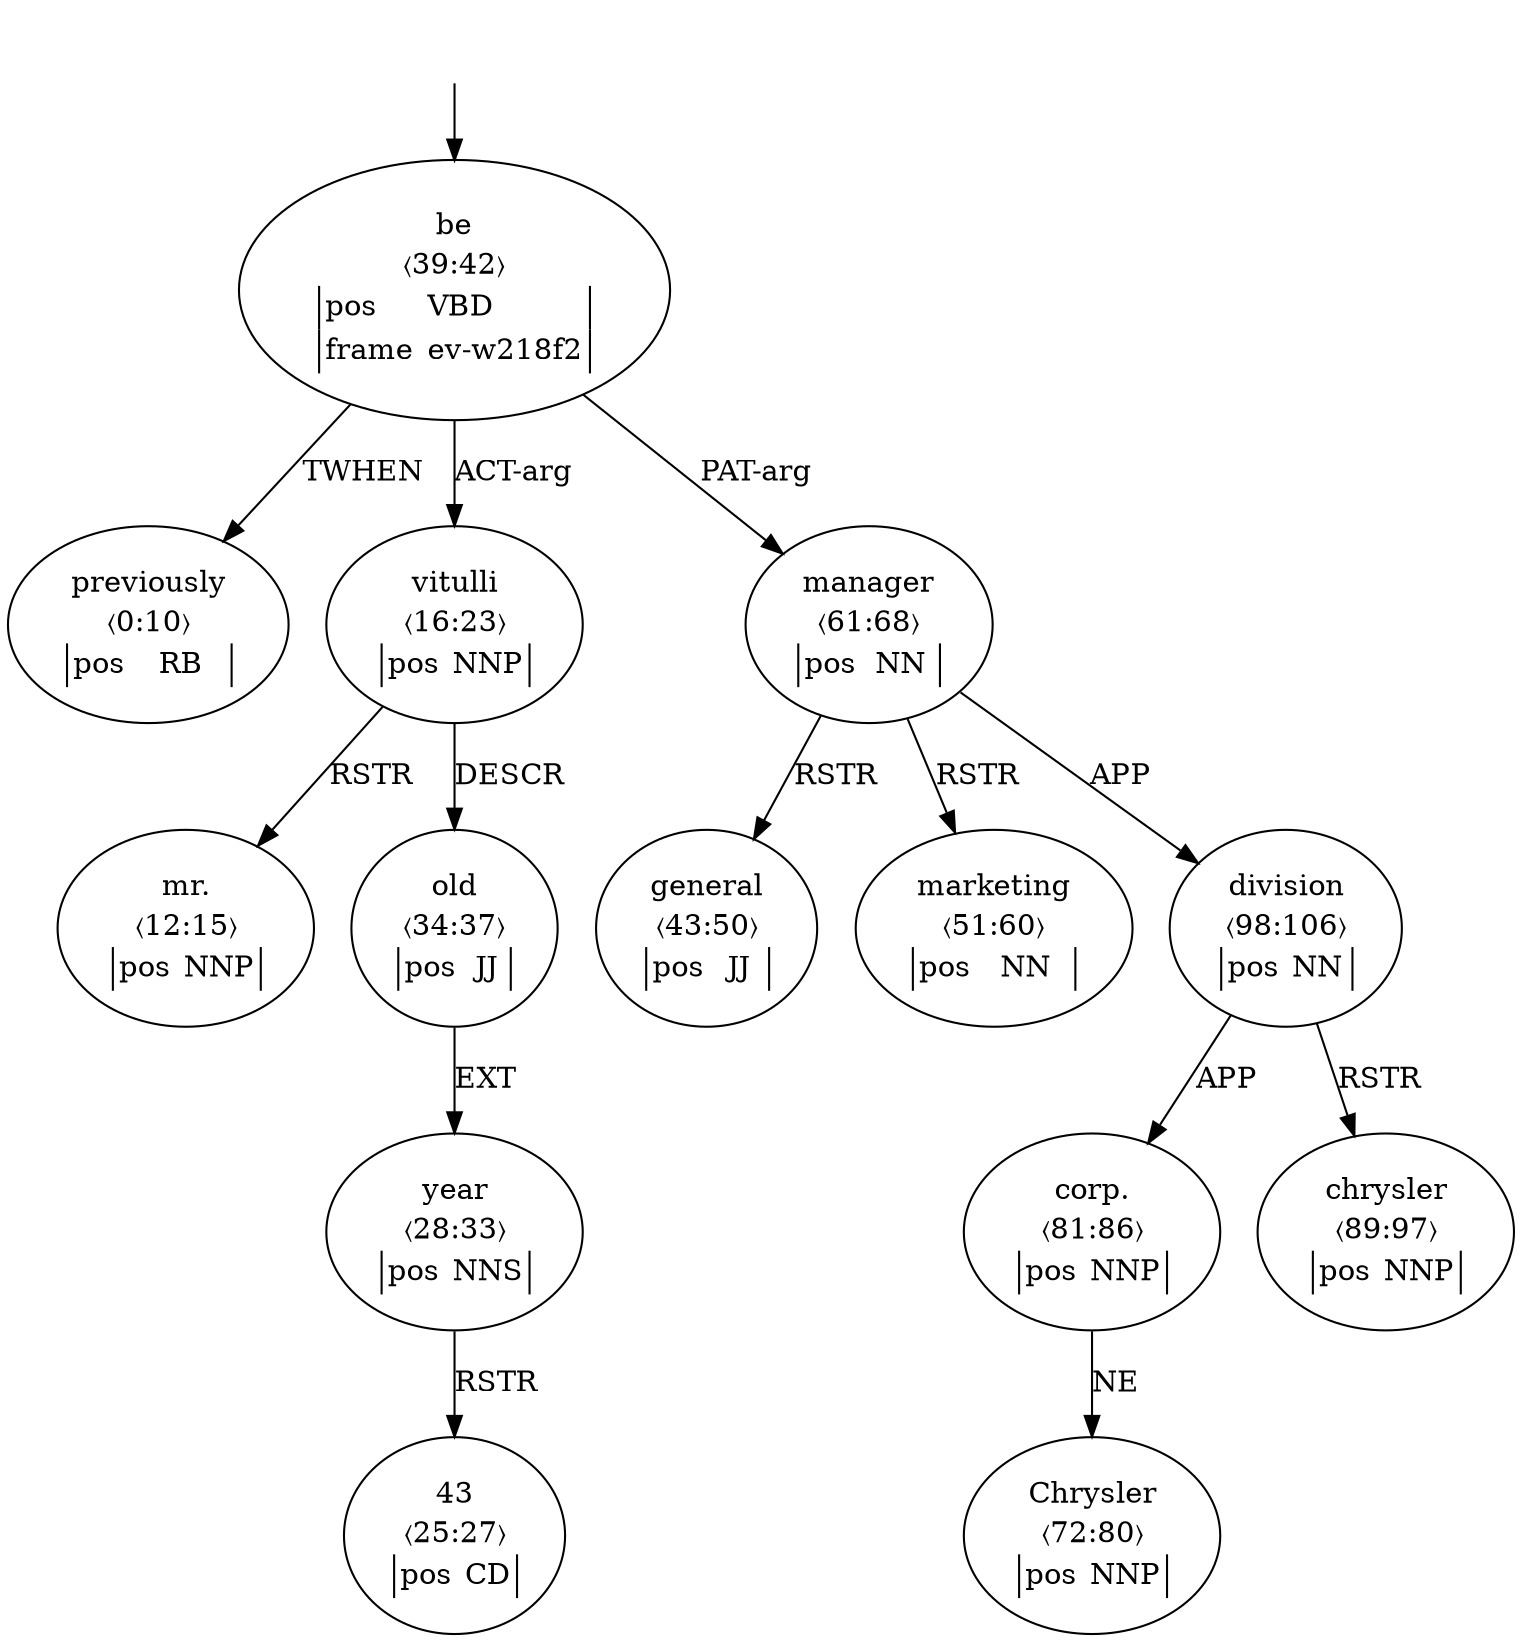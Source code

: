 digraph "20009003" {
  top [ style=invis ];
  top -> 9;
  0 [ label=<<table align="center" border="0" cellspacing="0"><tr><td colspan="2">previously</td></tr><tr><td colspan="2">〈0:10〉</td></tr><tr><td sides="l" border="1" align="left">pos</td><td sides="r" border="1" align="left">RB</td></tr></table>> ];
  2 [ label=<<table align="center" border="0" cellspacing="0"><tr><td colspan="2">mr.</td></tr><tr><td colspan="2">〈12:15〉</td></tr><tr><td sides="l" border="1" align="left">pos</td><td sides="r" border="1" align="left">NNP</td></tr></table>> ];
  3 [ label=<<table align="center" border="0" cellspacing="0"><tr><td colspan="2">vitulli</td></tr><tr><td colspan="2">〈16:23〉</td></tr><tr><td sides="l" border="1" align="left">pos</td><td sides="r" border="1" align="left">NNP</td></tr></table>> ];
  5 [ label=<<table align="center" border="0" cellspacing="0"><tr><td colspan="2">43</td></tr><tr><td colspan="2">〈25:27〉</td></tr><tr><td sides="l" border="1" align="left">pos</td><td sides="r" border="1" align="left">CD</td></tr></table>> ];
  6 [ label=<<table align="center" border="0" cellspacing="0"><tr><td colspan="2">year</td></tr><tr><td colspan="2">〈28:33〉</td></tr><tr><td sides="l" border="1" align="left">pos</td><td sides="r" border="1" align="left">NNS</td></tr></table>> ];
  7 [ label=<<table align="center" border="0" cellspacing="0"><tr><td colspan="2">old</td></tr><tr><td colspan="2">〈34:37〉</td></tr><tr><td sides="l" border="1" align="left">pos</td><td sides="r" border="1" align="left">JJ</td></tr></table>> ];
  9 [ label=<<table align="center" border="0" cellspacing="0"><tr><td colspan="2">be</td></tr><tr><td colspan="2">〈39:42〉</td></tr><tr><td sides="l" border="1" align="left">pos</td><td sides="r" border="1" align="left">VBD</td></tr><tr><td sides="l" border="1" align="left">frame</td><td sides="r" border="1" align="left">ev-w218f2</td></tr></table>> ];
  10 [ label=<<table align="center" border="0" cellspacing="0"><tr><td colspan="2">general</td></tr><tr><td colspan="2">〈43:50〉</td></tr><tr><td sides="l" border="1" align="left">pos</td><td sides="r" border="1" align="left">JJ</td></tr></table>> ];
  11 [ label=<<table align="center" border="0" cellspacing="0"><tr><td colspan="2">marketing</td></tr><tr><td colspan="2">〈51:60〉</td></tr><tr><td sides="l" border="1" align="left">pos</td><td sides="r" border="1" align="left">NN</td></tr></table>> ];
  12 [ label=<<table align="center" border="0" cellspacing="0"><tr><td colspan="2">manager</td></tr><tr><td colspan="2">〈61:68〉</td></tr><tr><td sides="l" border="1" align="left">pos</td><td sides="r" border="1" align="left">NN</td></tr></table>> ];
  14 [ label=<<table align="center" border="0" cellspacing="0"><tr><td colspan="2">Chrysler</td></tr><tr><td colspan="2">〈72:80〉</td></tr><tr><td sides="l" border="1" align="left">pos</td><td sides="r" border="1" align="left">NNP</td></tr></table>> ];
  15 [ label=<<table align="center" border="0" cellspacing="0"><tr><td colspan="2">corp.</td></tr><tr><td colspan="2">〈81:86〉</td></tr><tr><td sides="l" border="1" align="left">pos</td><td sides="r" border="1" align="left">NNP</td></tr></table>> ];
  17 [ label=<<table align="center" border="0" cellspacing="0"><tr><td colspan="2">chrysler</td></tr><tr><td colspan="2">〈89:97〉</td></tr><tr><td sides="l" border="1" align="left">pos</td><td sides="r" border="1" align="left">NNP</td></tr></table>> ];
  18 [ label=<<table align="center" border="0" cellspacing="0"><tr><td colspan="2">division</td></tr><tr><td colspan="2">〈98:106〉</td></tr><tr><td sides="l" border="1" align="left">pos</td><td sides="r" border="1" align="left">NN</td></tr></table>> ];
  3 -> 2 [ label="RSTR" ];
  9 -> 12 [ label="PAT-arg" ];
  18 -> 15 [ label="APP" ];
  6 -> 5 [ label="RSTR" ];
  12 -> 18 [ label="APP" ];
  3 -> 7 [ label="DESCR" ];
  12 -> 11 [ label="RSTR" ];
  9 -> 0 [ label="TWHEN" ];
  12 -> 10 [ label="RSTR" ];
  9 -> 3 [ label="ACT-arg" ];
  7 -> 6 [ label="EXT" ];
  18 -> 17 [ label="RSTR" ];
  15 -> 14 [ label="NE" ];
}

